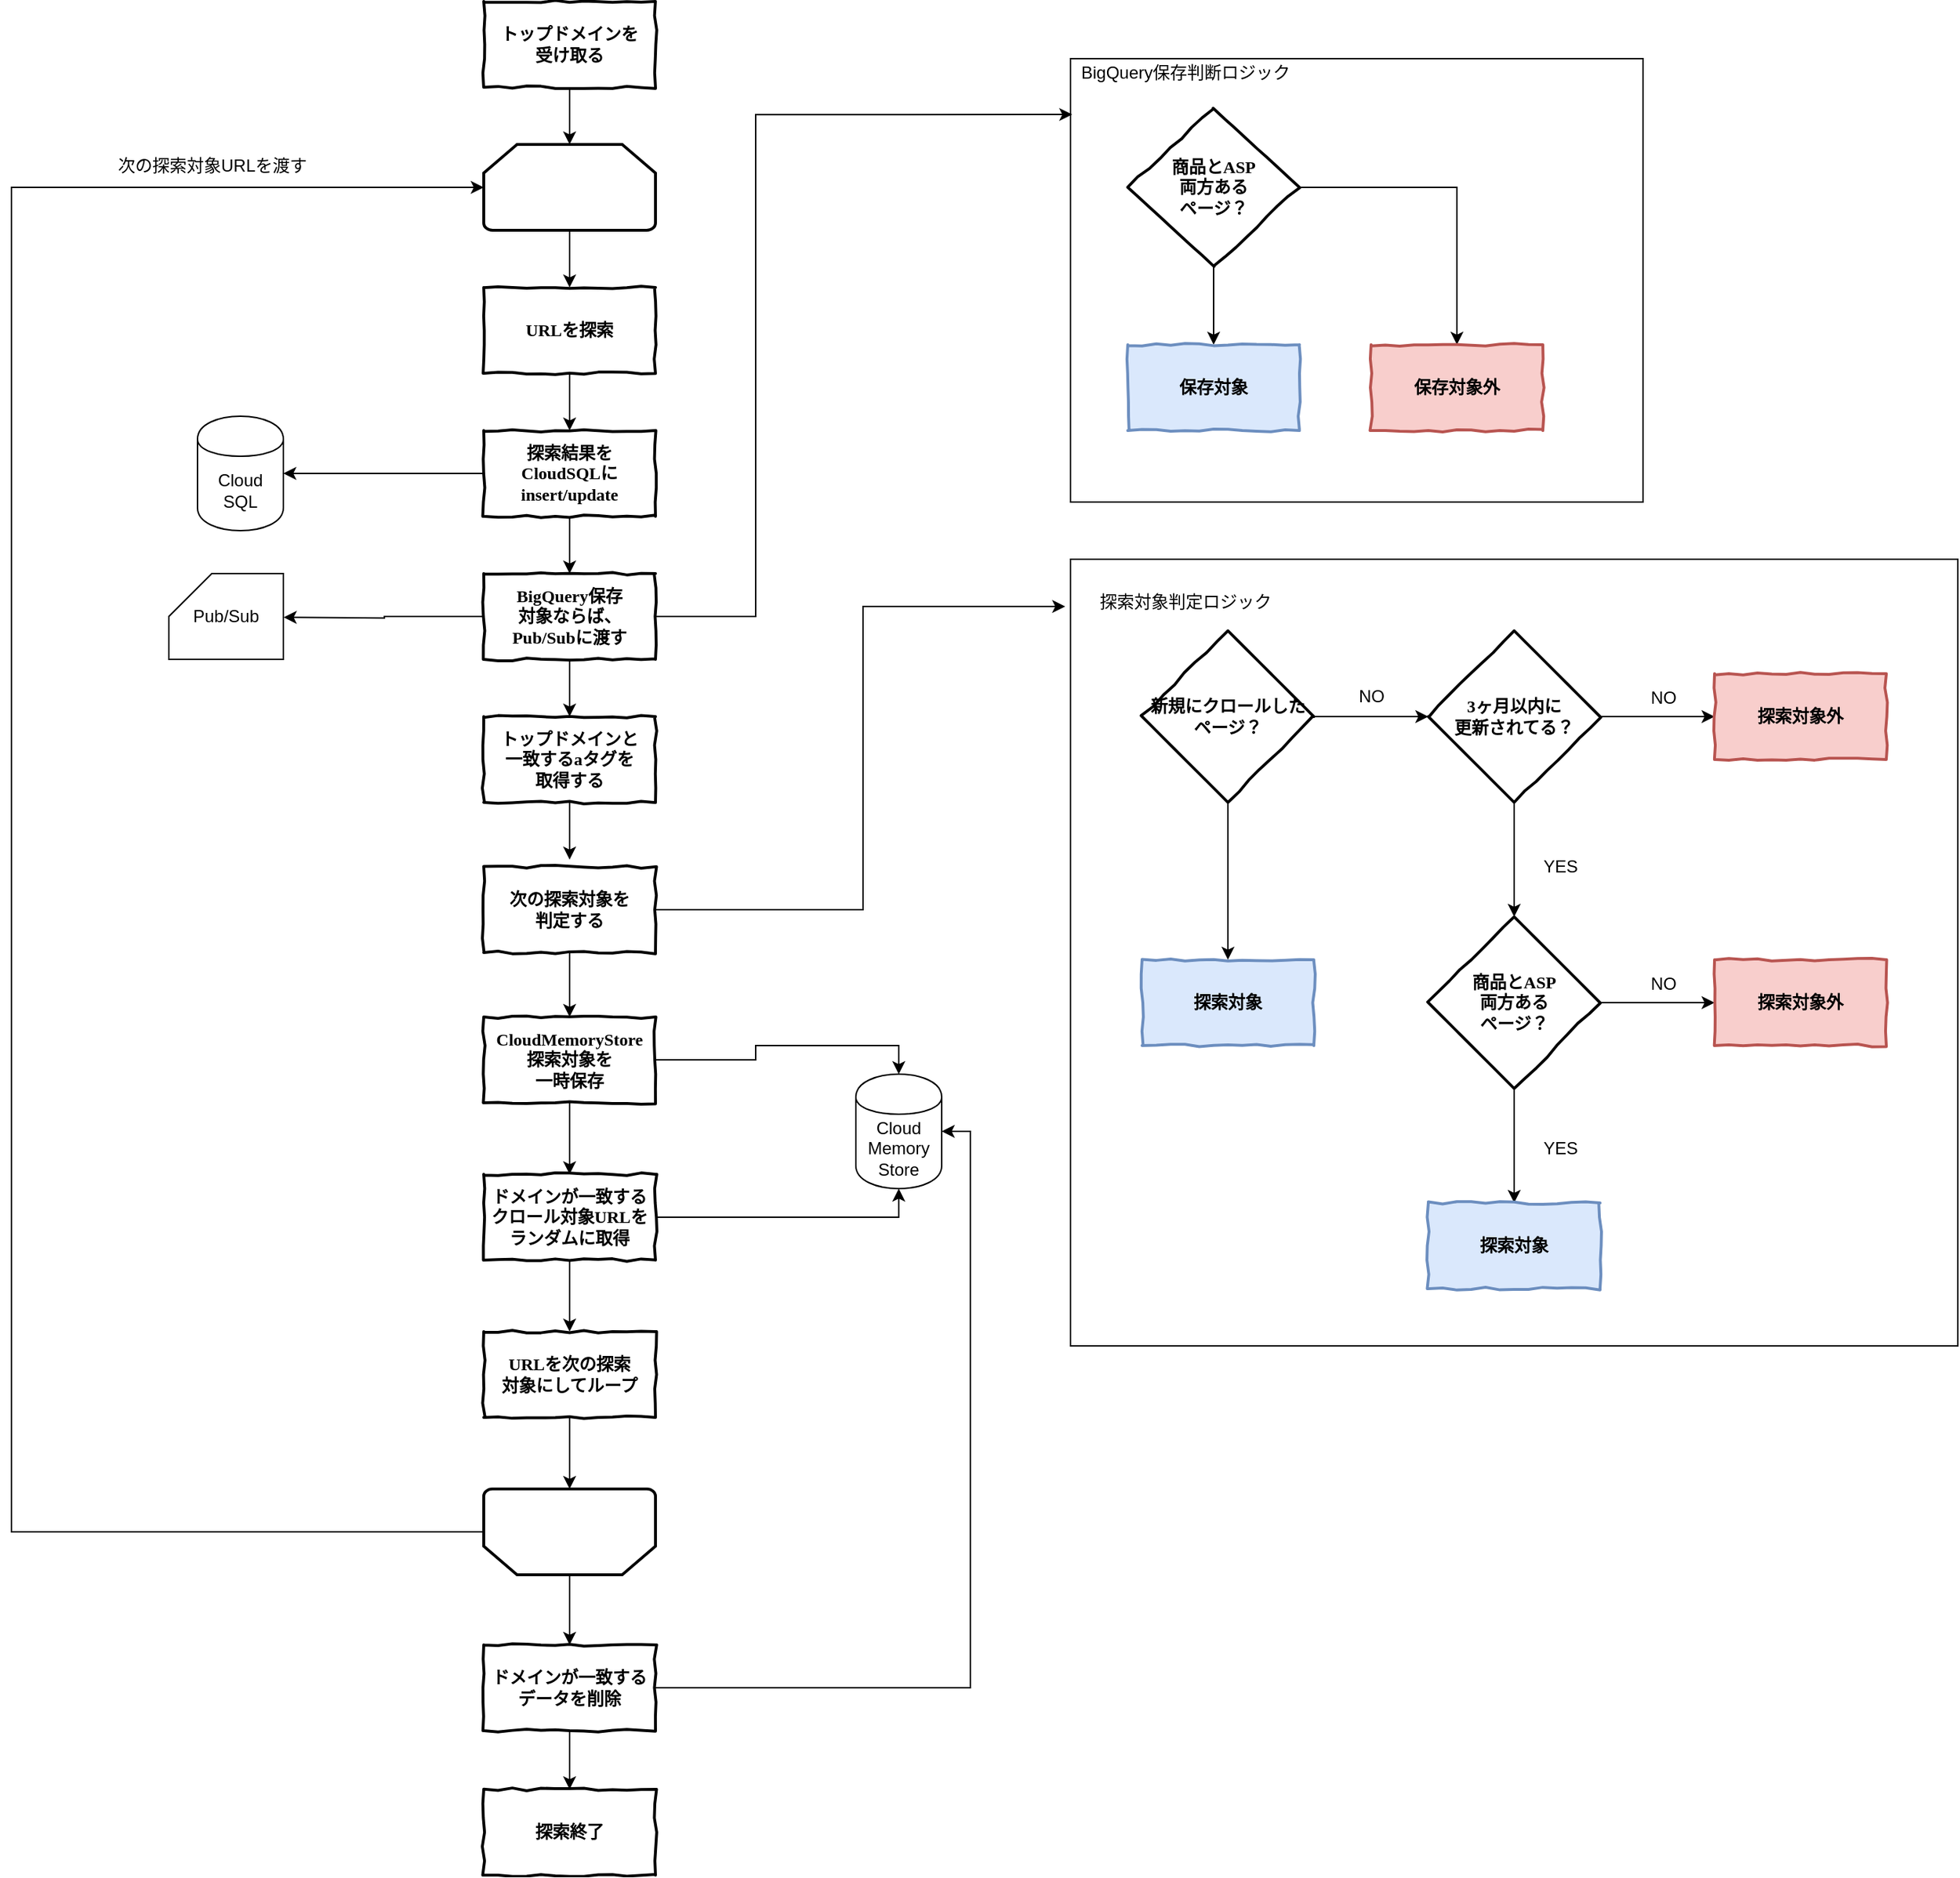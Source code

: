 <mxfile version="12.4.3" type="github" pages="1">
  <diagram id="J70zLY38wR2NkyfccbgC" name="Page-1">
    <mxGraphModel dx="3180" dy="2349" grid="1" gridSize="10" guides="1" tooltips="1" connect="1" arrows="1" fold="1" page="1" pageScale="1" pageWidth="827" pageHeight="1169" math="0" shadow="0">
      <root>
        <mxCell id="0"/>
        <mxCell id="1" parent="0"/>
        <mxCell id="vl5VAeucvgD57U5r1buc-6" value="" style="rounded=0;whiteSpace=wrap;html=1;" vertex="1" parent="1">
          <mxGeometry x="590" width="400" height="310" as="geometry"/>
        </mxCell>
        <mxCell id="s6GqBUCvVQPSU-Hxvb5w-60" value="" style="edgeStyle=orthogonalEdgeStyle;rounded=0;orthogonalLoop=1;jettySize=auto;html=1;" parent="1" source="s6GqBUCvVQPSU-Hxvb5w-3" target="s6GqBUCvVQPSU-Hxvb5w-59" edge="1">
          <mxGeometry relative="1" as="geometry"/>
        </mxCell>
        <mxCell id="s6GqBUCvVQPSU-Hxvb5w-3" value="URLを探索" style="html=1;whiteSpace=wrap;comic=1;strokeWidth=2;fontFamily=Comic Sans MS;fontStyle=1;" parent="1" vertex="1">
          <mxGeometry x="180" y="160" width="120" height="60" as="geometry"/>
        </mxCell>
        <mxCell id="s6GqBUCvVQPSU-Hxvb5w-64" value="" style="edgeStyle=orthogonalEdgeStyle;rounded=0;orthogonalLoop=1;jettySize=auto;html=1;" parent="1" source="s6GqBUCvVQPSU-Hxvb5w-59" target="s6GqBUCvVQPSU-Hxvb5w-63" edge="1">
          <mxGeometry relative="1" as="geometry"/>
        </mxCell>
        <mxCell id="s6GqBUCvVQPSU-Hxvb5w-65" style="edgeStyle=orthogonalEdgeStyle;rounded=0;orthogonalLoop=1;jettySize=auto;html=1;" parent="1" source="s6GqBUCvVQPSU-Hxvb5w-59" target="s6GqBUCvVQPSU-Hxvb5w-61" edge="1">
          <mxGeometry relative="1" as="geometry"/>
        </mxCell>
        <mxCell id="s6GqBUCvVQPSU-Hxvb5w-59" value="探索結果を&lt;br&gt;CloudSQLに&lt;br&gt;insert/update" style="html=1;whiteSpace=wrap;comic=1;strokeWidth=2;fontFamily=Comic Sans MS;fontStyle=1;" parent="1" vertex="1">
          <mxGeometry x="180" y="260" width="120" height="60" as="geometry"/>
        </mxCell>
        <mxCell id="s6GqBUCvVQPSU-Hxvb5w-67" style="edgeStyle=orthogonalEdgeStyle;rounded=0;orthogonalLoop=1;jettySize=auto;html=1;entryX=1;entryY=0.5;entryDx=0;entryDy=0;" parent="1" source="s6GqBUCvVQPSU-Hxvb5w-63" edge="1">
          <mxGeometry relative="1" as="geometry">
            <mxPoint x="40.235" y="390.588" as="targetPoint"/>
          </mxGeometry>
        </mxCell>
        <mxCell id="s6GqBUCvVQPSU-Hxvb5w-74" value="" style="edgeStyle=orthogonalEdgeStyle;rounded=0;orthogonalLoop=1;jettySize=auto;html=1;" parent="1" source="s6GqBUCvVQPSU-Hxvb5w-63" target="s6GqBUCvVQPSU-Hxvb5w-16" edge="1">
          <mxGeometry relative="1" as="geometry"/>
        </mxCell>
        <mxCell id="vl5VAeucvgD57U5r1buc-8" style="edgeStyle=orthogonalEdgeStyle;rounded=0;orthogonalLoop=1;jettySize=auto;html=1;entryX=0.003;entryY=0.126;entryDx=0;entryDy=0;entryPerimeter=0;" edge="1" parent="1" source="s6GqBUCvVQPSU-Hxvb5w-63" target="vl5VAeucvgD57U5r1buc-6">
          <mxGeometry relative="1" as="geometry">
            <Array as="points">
              <mxPoint x="370" y="390"/>
              <mxPoint x="370" y="39"/>
            </Array>
          </mxGeometry>
        </mxCell>
        <mxCell id="s6GqBUCvVQPSU-Hxvb5w-63" value="BigQuery保存&lt;br&gt;対象ならば、&lt;br&gt;Pub/Subに渡す" style="html=1;whiteSpace=wrap;comic=1;strokeWidth=2;fontFamily=Comic Sans MS;fontStyle=1;" parent="1" vertex="1">
          <mxGeometry x="180" y="360" width="120" height="60" as="geometry"/>
        </mxCell>
        <mxCell id="s6GqBUCvVQPSU-Hxvb5w-19" value="" style="edgeStyle=orthogonalEdgeStyle;rounded=0;orthogonalLoop=1;jettySize=auto;html=1;" parent="1" source="s6GqBUCvVQPSU-Hxvb5w-16" edge="1">
          <mxGeometry relative="1" as="geometry">
            <mxPoint x="240" y="560" as="targetPoint"/>
          </mxGeometry>
        </mxCell>
        <mxCell id="s6GqBUCvVQPSU-Hxvb5w-16" value="トップドメインと&lt;br&gt;一致するaタグを&lt;br&gt;取得する" style="html=1;whiteSpace=wrap;comic=1;strokeWidth=2;fontFamily=Comic Sans MS;fontStyle=1;" parent="1" vertex="1">
          <mxGeometry x="180" y="460" width="120" height="60" as="geometry"/>
        </mxCell>
        <mxCell id="s6GqBUCvVQPSU-Hxvb5w-9" value="" style="edgeStyle=orthogonalEdgeStyle;rounded=0;orthogonalLoop=1;jettySize=auto;html=1;" parent="1" source="s6GqBUCvVQPSU-Hxvb5w-6" target="s6GqBUCvVQPSU-Hxvb5w-3" edge="1">
          <mxGeometry relative="1" as="geometry"/>
        </mxCell>
        <mxCell id="s6GqBUCvVQPSU-Hxvb5w-6" value="" style="strokeWidth=2;html=1;shape=mxgraph.flowchart.loop_limit;whiteSpace=wrap;" parent="1" vertex="1">
          <mxGeometry x="180" y="60" width="120" height="60" as="geometry"/>
        </mxCell>
        <mxCell id="s6GqBUCvVQPSU-Hxvb5w-15" value="" style="edgeStyle=orthogonalEdgeStyle;rounded=0;orthogonalLoop=1;jettySize=auto;html=1;" parent="1" source="s6GqBUCvVQPSU-Hxvb5w-14" target="s6GqBUCvVQPSU-Hxvb5w-6" edge="1">
          <mxGeometry relative="1" as="geometry"/>
        </mxCell>
        <mxCell id="s6GqBUCvVQPSU-Hxvb5w-14" value="トップドメインを&lt;br&gt;受け取る" style="html=1;whiteSpace=wrap;comic=1;strokeWidth=2;fontFamily=Comic Sans MS;fontStyle=1;" parent="1" vertex="1">
          <mxGeometry x="180" y="-40" width="120" height="60" as="geometry"/>
        </mxCell>
        <mxCell id="s6GqBUCvVQPSU-Hxvb5w-52" value="" style="edgeStyle=orthogonalEdgeStyle;rounded=0;orthogonalLoop=1;jettySize=auto;html=1;" parent="1" source="s6GqBUCvVQPSU-Hxvb5w-49" target="s6GqBUCvVQPSU-Hxvb5w-51" edge="1">
          <mxGeometry relative="1" as="geometry"/>
        </mxCell>
        <mxCell id="s6GqBUCvVQPSU-Hxvb5w-57" style="edgeStyle=orthogonalEdgeStyle;rounded=0;orthogonalLoop=1;jettySize=auto;html=1;entryX=-0.006;entryY=0.06;entryDx=0;entryDy=0;entryPerimeter=0;" parent="1" source="s6GqBUCvVQPSU-Hxvb5w-49" target="s6GqBUCvVQPSU-Hxvb5w-55" edge="1">
          <mxGeometry relative="1" as="geometry"/>
        </mxCell>
        <mxCell id="s6GqBUCvVQPSU-Hxvb5w-49" value="次の探索対象を&lt;br&gt;判定する" style="html=1;whiteSpace=wrap;comic=1;strokeWidth=2;fontFamily=Comic Sans MS;fontStyle=1;" parent="1" vertex="1">
          <mxGeometry x="180" y="565" width="120" height="60" as="geometry"/>
        </mxCell>
        <mxCell id="vl5VAeucvgD57U5r1buc-10" value="" style="edgeStyle=orthogonalEdgeStyle;rounded=0;orthogonalLoop=1;jettySize=auto;html=1;" edge="1" parent="1" source="s6GqBUCvVQPSU-Hxvb5w-51" target="vl5VAeucvgD57U5r1buc-9">
          <mxGeometry relative="1" as="geometry"/>
        </mxCell>
        <mxCell id="vl5VAeucvgD57U5r1buc-18" style="edgeStyle=orthogonalEdgeStyle;rounded=0;orthogonalLoop=1;jettySize=auto;html=1;entryX=0.5;entryY=0;entryDx=0;entryDy=0;" edge="1" parent="1" source="s6GqBUCvVQPSU-Hxvb5w-51" target="s6GqBUCvVQPSU-Hxvb5w-53">
          <mxGeometry relative="1" as="geometry"/>
        </mxCell>
        <mxCell id="s6GqBUCvVQPSU-Hxvb5w-51" value="CloudMemoryStore&lt;br&gt;探索対象を&lt;br&gt;一時保存" style="html=1;whiteSpace=wrap;comic=1;strokeWidth=2;fontFamily=Comic Sans MS;fontStyle=1;" parent="1" vertex="1">
          <mxGeometry x="180" y="670" width="120" height="60" as="geometry"/>
        </mxCell>
        <mxCell id="vl5VAeucvgD57U5r1buc-11" style="edgeStyle=orthogonalEdgeStyle;rounded=0;orthogonalLoop=1;jettySize=auto;html=1;entryX=0.5;entryY=1;entryDx=0;entryDy=0;" edge="1" parent="1" source="vl5VAeucvgD57U5r1buc-9" target="s6GqBUCvVQPSU-Hxvb5w-53">
          <mxGeometry relative="1" as="geometry"/>
        </mxCell>
        <mxCell id="vl5VAeucvgD57U5r1buc-13" value="" style="edgeStyle=orthogonalEdgeStyle;rounded=0;orthogonalLoop=1;jettySize=auto;html=1;" edge="1" parent="1" source="vl5VAeucvgD57U5r1buc-9" target="vl5VAeucvgD57U5r1buc-12">
          <mxGeometry relative="1" as="geometry"/>
        </mxCell>
        <mxCell id="vl5VAeucvgD57U5r1buc-9" value="ドメインが一致する&lt;br&gt;クロール対象URLを&lt;br&gt;ランダムに取得" style="html=1;whiteSpace=wrap;comic=1;strokeWidth=2;fontFamily=Comic Sans MS;fontStyle=1;" vertex="1" parent="1">
          <mxGeometry x="180" y="780" width="120" height="60" as="geometry"/>
        </mxCell>
        <mxCell id="vl5VAeucvgD57U5r1buc-15" style="edgeStyle=orthogonalEdgeStyle;rounded=0;orthogonalLoop=1;jettySize=auto;html=1;entryX=0.5;entryY=1;entryDx=0;entryDy=0;entryPerimeter=0;" edge="1" parent="1" source="vl5VAeucvgD57U5r1buc-12" target="vl5VAeucvgD57U5r1buc-14">
          <mxGeometry relative="1" as="geometry"/>
        </mxCell>
        <mxCell id="vl5VAeucvgD57U5r1buc-12" value="URLを次の探索&lt;br&gt;対象にしてループ" style="html=1;whiteSpace=wrap;comic=1;strokeWidth=2;fontFamily=Comic Sans MS;fontStyle=1;" vertex="1" parent="1">
          <mxGeometry x="180" y="890" width="120" height="60" as="geometry"/>
        </mxCell>
        <mxCell id="s6GqBUCvVQPSU-Hxvb5w-53" value="Cloud&lt;br&gt;Memory&lt;br&gt;Store" style="shape=cylinder;whiteSpace=wrap;html=1;boundedLbl=1;backgroundOutline=1;" parent="1" vertex="1">
          <mxGeometry x="440" y="710" width="60" height="80" as="geometry"/>
        </mxCell>
        <mxCell id="s6GqBUCvVQPSU-Hxvb5w-58" value="" style="group" parent="1" vertex="1" connectable="0">
          <mxGeometry x="590" y="350" width="620" height="550" as="geometry"/>
        </mxCell>
        <mxCell id="s6GqBUCvVQPSU-Hxvb5w-55" value="" style="rounded=0;whiteSpace=wrap;html=1;" parent="s6GqBUCvVQPSU-Hxvb5w-58" vertex="1">
          <mxGeometry width="620" height="550" as="geometry"/>
        </mxCell>
        <mxCell id="s6GqBUCvVQPSU-Hxvb5w-21" value="新規にクロールした&lt;br&gt;ページ？" style="rhombus;html=1;align=center;whiteSpace=wrap;comic=1;strokeWidth=2;fontFamily=Comic Sans MS;fontStyle=1;" parent="s6GqBUCvVQPSU-Hxvb5w-58" vertex="1">
          <mxGeometry x="50" y="50" width="120" height="120" as="geometry"/>
        </mxCell>
        <mxCell id="s6GqBUCvVQPSU-Hxvb5w-32" value="" style="edgeStyle=orthogonalEdgeStyle;rounded=0;orthogonalLoop=1;jettySize=auto;html=1;" parent="s6GqBUCvVQPSU-Hxvb5w-58" source="s6GqBUCvVQPSU-Hxvb5w-22" edge="1">
          <mxGeometry relative="1" as="geometry">
            <mxPoint x="450.0" y="110" as="targetPoint"/>
          </mxGeometry>
        </mxCell>
        <mxCell id="s6GqBUCvVQPSU-Hxvb5w-22" value="3ヶ月以内に&lt;br&gt;更新されてる？" style="rhombus;html=1;align=center;whiteSpace=wrap;comic=1;strokeWidth=2;fontFamily=Comic Sans MS;fontStyle=1;" parent="s6GqBUCvVQPSU-Hxvb5w-58" vertex="1">
          <mxGeometry x="250" y="50" width="120" height="120" as="geometry"/>
        </mxCell>
        <mxCell id="s6GqBUCvVQPSU-Hxvb5w-23" value="" style="edgeStyle=orthogonalEdgeStyle;rounded=0;orthogonalLoop=1;jettySize=auto;html=1;" parent="s6GqBUCvVQPSU-Hxvb5w-58" source="s6GqBUCvVQPSU-Hxvb5w-21" target="s6GqBUCvVQPSU-Hxvb5w-22" edge="1">
          <mxGeometry relative="1" as="geometry"/>
        </mxCell>
        <mxCell id="s6GqBUCvVQPSU-Hxvb5w-29" value="" style="edgeStyle=orthogonalEdgeStyle;rounded=0;orthogonalLoop=1;jettySize=auto;html=1;" parent="s6GqBUCvVQPSU-Hxvb5w-58" source="s6GqBUCvVQPSU-Hxvb5w-25" edge="1">
          <mxGeometry relative="1" as="geometry">
            <mxPoint x="310.0" y="450" as="targetPoint"/>
          </mxGeometry>
        </mxCell>
        <mxCell id="s6GqBUCvVQPSU-Hxvb5w-25" value="商品とASP&lt;br&gt;両方ある&lt;br&gt;ページ？" style="rhombus;html=1;align=center;whiteSpace=wrap;comic=1;strokeWidth=2;fontFamily=Comic Sans MS;fontStyle=1;" parent="s6GqBUCvVQPSU-Hxvb5w-58" vertex="1">
          <mxGeometry x="250" y="250" width="120" height="120" as="geometry"/>
        </mxCell>
        <mxCell id="s6GqBUCvVQPSU-Hxvb5w-26" value="" style="edgeStyle=orthogonalEdgeStyle;rounded=0;orthogonalLoop=1;jettySize=auto;html=1;" parent="s6GqBUCvVQPSU-Hxvb5w-58" source="s6GqBUCvVQPSU-Hxvb5w-22" target="s6GqBUCvVQPSU-Hxvb5w-25" edge="1">
          <mxGeometry relative="1" as="geometry"/>
        </mxCell>
        <mxCell id="s6GqBUCvVQPSU-Hxvb5w-24" value="NO" style="text;html=1;align=center;verticalAlign=middle;resizable=0;points=[];;autosize=1;" parent="s6GqBUCvVQPSU-Hxvb5w-58" vertex="1">
          <mxGeometry x="195" y="86" width="30" height="20" as="geometry"/>
        </mxCell>
        <mxCell id="s6GqBUCvVQPSU-Hxvb5w-27" value="YES" style="text;html=1;align=center;verticalAlign=middle;resizable=0;points=[];;autosize=1;" parent="s6GqBUCvVQPSU-Hxvb5w-58" vertex="1">
          <mxGeometry x="322" y="205" width="40" height="20" as="geometry"/>
        </mxCell>
        <mxCell id="s6GqBUCvVQPSU-Hxvb5w-30" value="YES" style="text;html=1;align=center;verticalAlign=middle;resizable=0;points=[];;autosize=1;" parent="s6GqBUCvVQPSU-Hxvb5w-58" vertex="1">
          <mxGeometry x="322" y="402" width="40" height="20" as="geometry"/>
        </mxCell>
        <mxCell id="s6GqBUCvVQPSU-Hxvb5w-33" value="NO" style="text;html=1;align=center;verticalAlign=middle;resizable=0;points=[];;autosize=1;" parent="s6GqBUCvVQPSU-Hxvb5w-58" vertex="1">
          <mxGeometry x="399" y="87" width="30" height="20" as="geometry"/>
        </mxCell>
        <mxCell id="s6GqBUCvVQPSU-Hxvb5w-35" value="探索対象外" style="html=1;whiteSpace=wrap;comic=1;strokeWidth=2;fontFamily=Comic Sans MS;fontStyle=1;fillColor=#f8cecc;strokeColor=#b85450;" parent="s6GqBUCvVQPSU-Hxvb5w-58" vertex="1">
          <mxGeometry x="450" y="80" width="120" height="60" as="geometry"/>
        </mxCell>
        <mxCell id="s6GqBUCvVQPSU-Hxvb5w-42" value="" style="edgeStyle=orthogonalEdgeStyle;rounded=0;orthogonalLoop=1;jettySize=auto;html=1;" parent="s6GqBUCvVQPSU-Hxvb5w-58" edge="1">
          <mxGeometry relative="1" as="geometry">
            <mxPoint x="370.0" y="310" as="sourcePoint"/>
            <mxPoint x="450.0" y="310" as="targetPoint"/>
          </mxGeometry>
        </mxCell>
        <mxCell id="s6GqBUCvVQPSU-Hxvb5w-43" value="NO" style="text;html=1;align=center;verticalAlign=middle;resizable=0;points=[];;autosize=1;" parent="s6GqBUCvVQPSU-Hxvb5w-58" vertex="1">
          <mxGeometry x="399" y="287" width="30" height="20" as="geometry"/>
        </mxCell>
        <mxCell id="s6GqBUCvVQPSU-Hxvb5w-44" value="探索対象外" style="html=1;whiteSpace=wrap;comic=1;strokeWidth=2;fontFamily=Comic Sans MS;fontStyle=1;fillColor=#f8cecc;strokeColor=#b85450;" parent="s6GqBUCvVQPSU-Hxvb5w-58" vertex="1">
          <mxGeometry x="450" y="280" width="120" height="60" as="geometry"/>
        </mxCell>
        <mxCell id="s6GqBUCvVQPSU-Hxvb5w-45" value="探索対象" style="html=1;whiteSpace=wrap;comic=1;strokeWidth=2;fontFamily=Comic Sans MS;fontStyle=1;fillColor=#dae8fc;strokeColor=#6c8ebf;" parent="s6GqBUCvVQPSU-Hxvb5w-58" vertex="1">
          <mxGeometry x="250" y="450" width="120" height="60" as="geometry"/>
        </mxCell>
        <mxCell id="s6GqBUCvVQPSU-Hxvb5w-46" value="探索対象" style="html=1;whiteSpace=wrap;comic=1;strokeWidth=2;fontFamily=Comic Sans MS;fontStyle=1;fillColor=#dae8fc;strokeColor=#6c8ebf;" parent="s6GqBUCvVQPSU-Hxvb5w-58" vertex="1">
          <mxGeometry x="50" y="280" width="120" height="60" as="geometry"/>
        </mxCell>
        <mxCell id="s6GqBUCvVQPSU-Hxvb5w-47" style="edgeStyle=orthogonalEdgeStyle;rounded=0;orthogonalLoop=1;jettySize=auto;html=1;entryX=0.5;entryY=0;entryDx=0;entryDy=0;" parent="s6GqBUCvVQPSU-Hxvb5w-58" source="s6GqBUCvVQPSU-Hxvb5w-21" target="s6GqBUCvVQPSU-Hxvb5w-46" edge="1">
          <mxGeometry relative="1" as="geometry"/>
        </mxCell>
        <mxCell id="s6GqBUCvVQPSU-Hxvb5w-56" value="探索対象判定ロジック" style="text;html=1;align=center;verticalAlign=middle;resizable=0;points=[];;autosize=1;" parent="s6GqBUCvVQPSU-Hxvb5w-58" vertex="1">
          <mxGeometry x="10" y="20" width="140" height="20" as="geometry"/>
        </mxCell>
        <mxCell id="s6GqBUCvVQPSU-Hxvb5w-61" value="Cloud&lt;br&gt;SQL" style="shape=cylinder;whiteSpace=wrap;html=1;boundedLbl=1;backgroundOutline=1;" parent="1" vertex="1">
          <mxGeometry x="-20" y="250" width="60" height="80" as="geometry"/>
        </mxCell>
        <mxCell id="s6GqBUCvVQPSU-Hxvb5w-73" value="Pub/Sub" style="shape=card;whiteSpace=wrap;html=1;" parent="1" vertex="1">
          <mxGeometry x="-40" y="360" width="80" height="60" as="geometry"/>
        </mxCell>
        <mxCell id="vl5VAeucvgD57U5r1buc-2" value="" style="edgeStyle=orthogonalEdgeStyle;rounded=0;orthogonalLoop=1;jettySize=auto;html=1;entryX=0.5;entryY=0;entryDx=0;entryDy=0;" edge="1" parent="1" source="s6GqBUCvVQPSU-Hxvb5w-75" target="vl5VAeucvgD57U5r1buc-3">
          <mxGeometry relative="1" as="geometry">
            <mxPoint x="690" y="190" as="targetPoint"/>
          </mxGeometry>
        </mxCell>
        <mxCell id="vl5VAeucvgD57U5r1buc-5" style="edgeStyle=orthogonalEdgeStyle;rounded=0;orthogonalLoop=1;jettySize=auto;html=1;" edge="1" parent="1" source="s6GqBUCvVQPSU-Hxvb5w-75" target="vl5VAeucvgD57U5r1buc-4">
          <mxGeometry relative="1" as="geometry"/>
        </mxCell>
        <mxCell id="s6GqBUCvVQPSU-Hxvb5w-75" value="商品とASP&lt;br&gt;両方ある&lt;br&gt;ページ？" style="rhombus;html=1;align=center;whiteSpace=wrap;comic=1;strokeWidth=2;fontFamily=Comic Sans MS;fontStyle=1;" parent="1" vertex="1">
          <mxGeometry x="630" y="35" width="120" height="110" as="geometry"/>
        </mxCell>
        <mxCell id="vl5VAeucvgD57U5r1buc-3" value="保存対象" style="html=1;whiteSpace=wrap;comic=1;strokeWidth=2;fontFamily=Comic Sans MS;fontStyle=1;fillColor=#dae8fc;strokeColor=#6c8ebf;" vertex="1" parent="1">
          <mxGeometry x="630" y="200" width="120" height="60" as="geometry"/>
        </mxCell>
        <mxCell id="vl5VAeucvgD57U5r1buc-4" value="保存対象外" style="html=1;whiteSpace=wrap;comic=1;strokeWidth=2;fontFamily=Comic Sans MS;fontStyle=1;fillColor=#f8cecc;strokeColor=#b85450;" vertex="1" parent="1">
          <mxGeometry x="800" y="200" width="120" height="60" as="geometry"/>
        </mxCell>
        <mxCell id="vl5VAeucvgD57U5r1buc-7" value="BigQuery保存判断ロジック" style="text;html=1;align=center;verticalAlign=middle;resizable=0;points=[];;autosize=1;" vertex="1" parent="1">
          <mxGeometry x="590" width="160" height="20" as="geometry"/>
        </mxCell>
        <mxCell id="vl5VAeucvgD57U5r1buc-16" style="edgeStyle=orthogonalEdgeStyle;rounded=0;orthogonalLoop=1;jettySize=auto;html=1;entryX=0;entryY=0.5;entryDx=0;entryDy=0;entryPerimeter=0;" edge="1" parent="1" source="vl5VAeucvgD57U5r1buc-14" target="s6GqBUCvVQPSU-Hxvb5w-6">
          <mxGeometry relative="1" as="geometry">
            <Array as="points">
              <mxPoint x="-150" y="1030"/>
              <mxPoint x="-150" y="90"/>
            </Array>
          </mxGeometry>
        </mxCell>
        <mxCell id="vl5VAeucvgD57U5r1buc-20" style="edgeStyle=orthogonalEdgeStyle;rounded=0;orthogonalLoop=1;jettySize=auto;html=1;" edge="1" parent="1" source="vl5VAeucvgD57U5r1buc-14" target="vl5VAeucvgD57U5r1buc-19">
          <mxGeometry relative="1" as="geometry"/>
        </mxCell>
        <mxCell id="vl5VAeucvgD57U5r1buc-14" value="" style="strokeWidth=2;html=1;shape=mxgraph.flowchart.loop_limit;whiteSpace=wrap;rotation=-180;" vertex="1" parent="1">
          <mxGeometry x="180" y="1000" width="120" height="60" as="geometry"/>
        </mxCell>
        <mxCell id="vl5VAeucvgD57U5r1buc-17" value="次の探索対象URLを渡す" style="text;html=1;align=center;verticalAlign=middle;resizable=0;points=[];;autosize=1;" vertex="1" parent="1">
          <mxGeometry x="-85" y="65" width="150" height="20" as="geometry"/>
        </mxCell>
        <mxCell id="vl5VAeucvgD57U5r1buc-21" style="edgeStyle=orthogonalEdgeStyle;rounded=0;orthogonalLoop=1;jettySize=auto;html=1;entryX=1;entryY=0.5;entryDx=0;entryDy=0;" edge="1" parent="1" source="vl5VAeucvgD57U5r1buc-19" target="s6GqBUCvVQPSU-Hxvb5w-53">
          <mxGeometry relative="1" as="geometry"/>
        </mxCell>
        <mxCell id="vl5VAeucvgD57U5r1buc-23" value="" style="edgeStyle=orthogonalEdgeStyle;rounded=0;orthogonalLoop=1;jettySize=auto;html=1;" edge="1" parent="1" source="vl5VAeucvgD57U5r1buc-19" target="vl5VAeucvgD57U5r1buc-22">
          <mxGeometry relative="1" as="geometry"/>
        </mxCell>
        <mxCell id="vl5VAeucvgD57U5r1buc-19" value="ドメインが一致する&lt;br&gt;データを削除" style="html=1;whiteSpace=wrap;comic=1;strokeWidth=2;fontFamily=Comic Sans MS;fontStyle=1;" vertex="1" parent="1">
          <mxGeometry x="180" y="1109" width="120" height="60" as="geometry"/>
        </mxCell>
        <mxCell id="vl5VAeucvgD57U5r1buc-22" value="探索終了" style="html=1;whiteSpace=wrap;comic=1;strokeWidth=2;fontFamily=Comic Sans MS;fontStyle=1;" vertex="1" parent="1">
          <mxGeometry x="180" y="1210" width="120" height="60" as="geometry"/>
        </mxCell>
      </root>
    </mxGraphModel>
  </diagram>
</mxfile>
